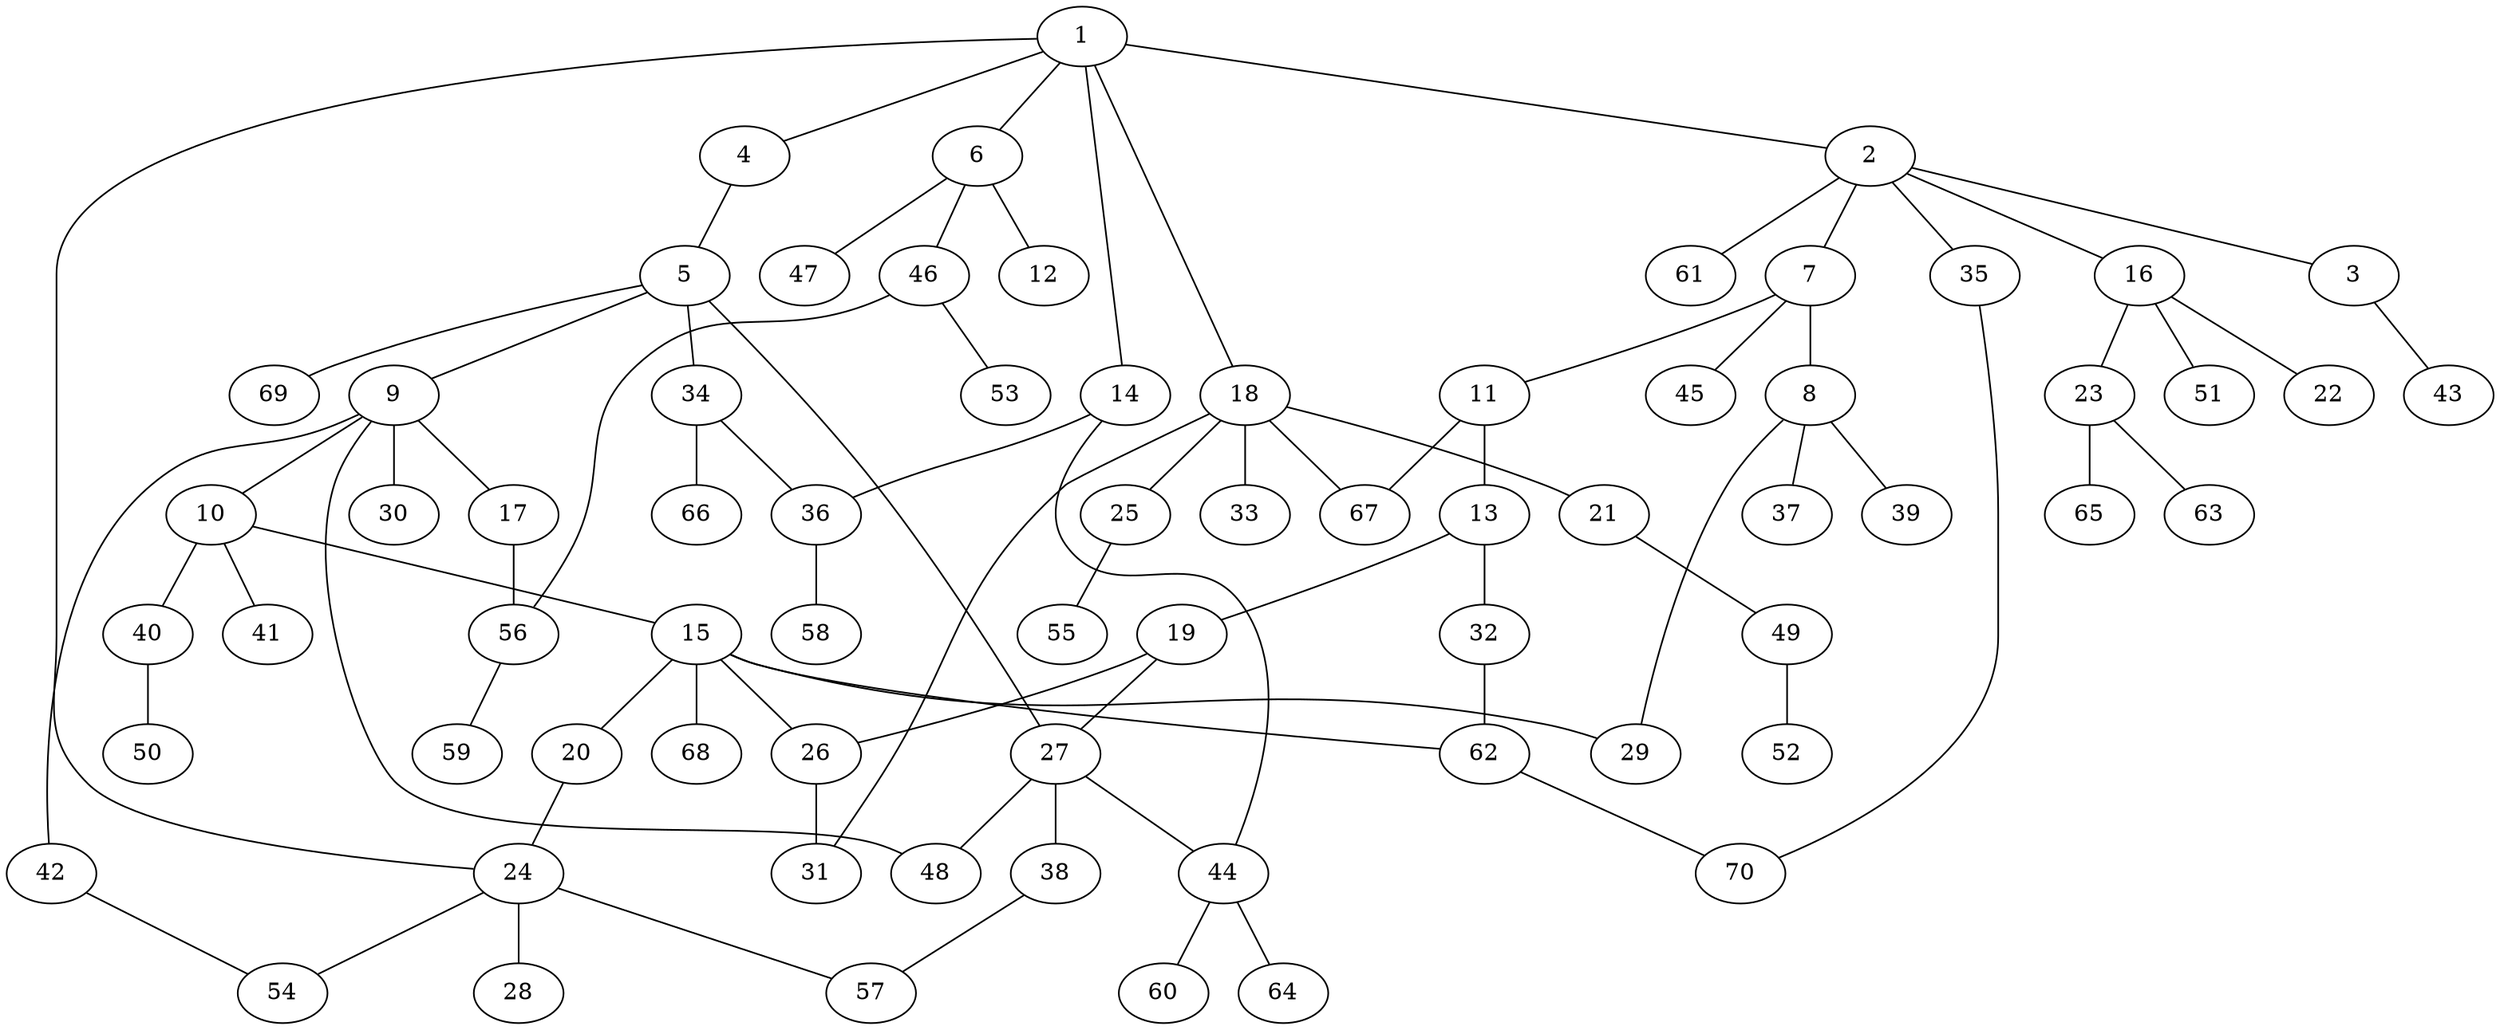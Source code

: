 graph graphname {1--2
1--4
1--6
1--14
1--18
1--24
2--3
2--7
2--16
2--35
2--61
3--43
4--5
5--9
5--27
5--34
5--69
6--12
6--46
6--47
7--8
7--11
7--45
8--29
8--37
8--39
9--10
9--17
9--30
9--42
9--48
10--15
10--40
10--41
11--13
11--67
13--19
13--32
14--36
14--44
15--20
15--26
15--29
15--62
15--68
16--22
16--23
16--51
17--56
18--21
18--25
18--31
18--33
18--67
19--26
19--27
20--24
21--49
23--63
23--65
24--28
24--54
24--57
25--55
26--31
27--38
27--44
27--48
32--62
34--36
34--66
35--70
36--58
38--57
40--50
42--54
44--60
44--64
46--53
46--56
49--52
56--59
62--70
}